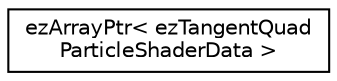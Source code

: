 digraph "Graphical Class Hierarchy"
{
 // LATEX_PDF_SIZE
  edge [fontname="Helvetica",fontsize="10",labelfontname="Helvetica",labelfontsize="10"];
  node [fontname="Helvetica",fontsize="10",shape=record];
  rankdir="LR";
  Node0 [label="ezArrayPtr\< ezTangentQuad\lParticleShaderData \>",height=0.2,width=0.4,color="black", fillcolor="white", style="filled",URL="$dc/dae/classez_array_ptr.htm",tooltip=" "];
}
